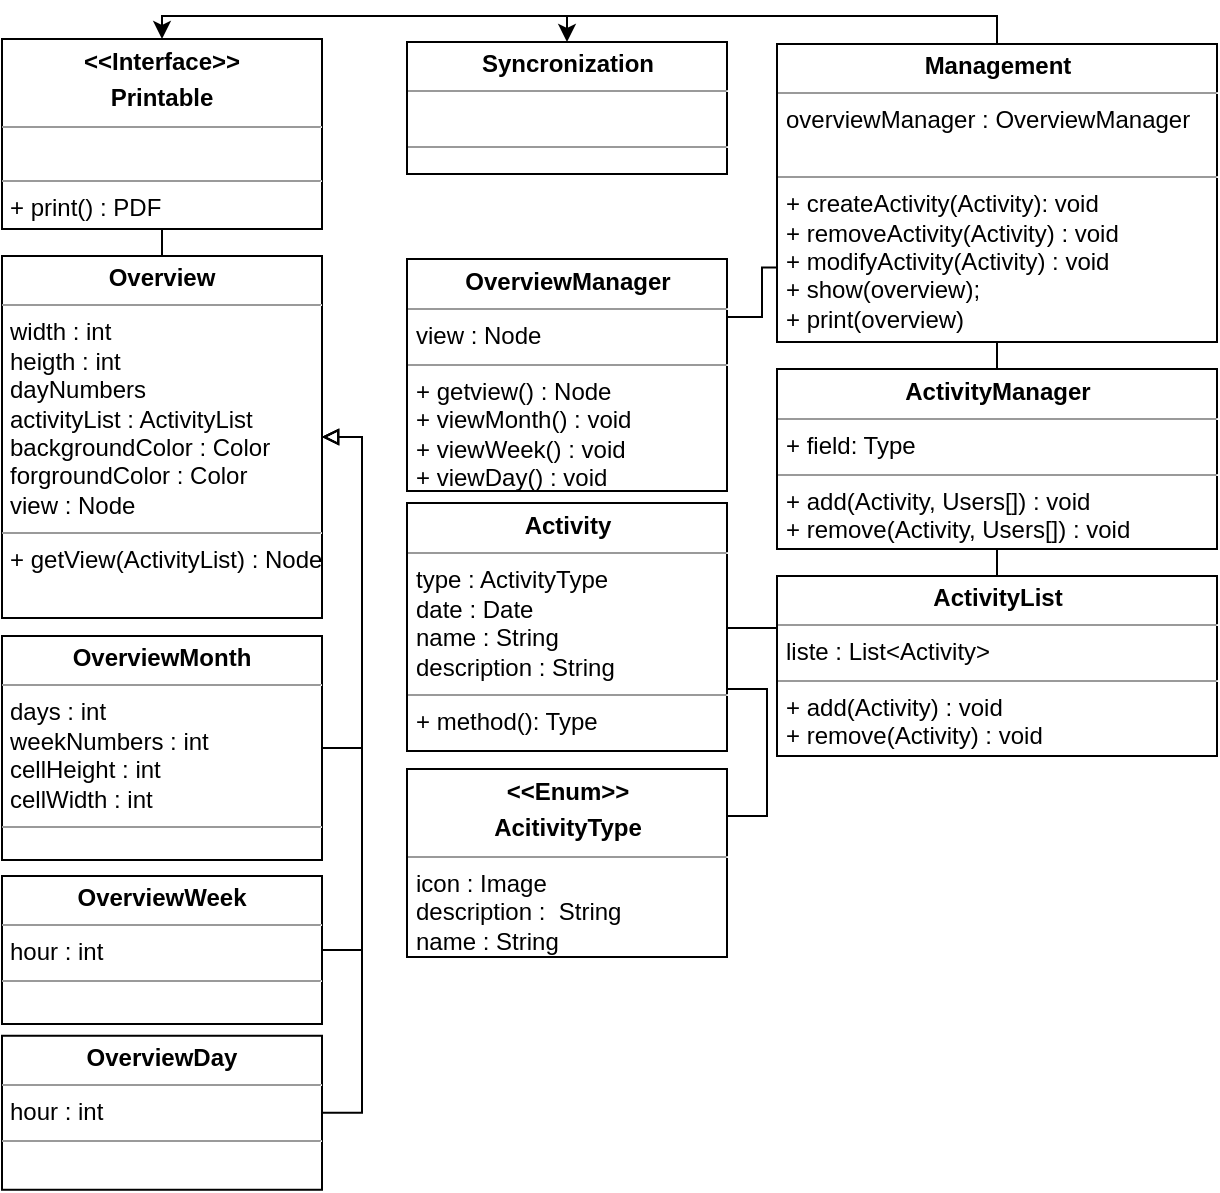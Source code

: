 <mxfile version="10.6.7" type="device"><diagram id="hVYSwgxLlDF7QMlxKPo8" name="Page-1"><mxGraphModel dx="687" dy="410" grid="1" gridSize="10" guides="1" tooltips="1" connect="1" arrows="1" fold="1" page="1" pageScale="1" pageWidth="827" pageHeight="1169" math="0" shadow="0"><root><mxCell id="0"/><mxCell id="1" parent="0"/><mxCell id="LyZfYcnfDDyOq66HodKc-29" value="&lt;p style=&quot;margin: 0px ; margin-top: 4px ; text-align: center&quot;&gt;&lt;b&gt;Overview&lt;/b&gt;&lt;/p&gt;&lt;hr size=&quot;1&quot;&gt;&lt;p style=&quot;margin: 0px ; margin-left: 4px&quot;&gt;width : int&lt;/p&gt;&lt;p style=&quot;margin: 0px ; margin-left: 4px&quot;&gt;heigth : int&lt;/p&gt;&lt;p style=&quot;margin: 0px ; margin-left: 4px&quot;&gt;dayNumbers&lt;/p&gt;&lt;p style=&quot;margin: 0px ; margin-left: 4px&quot;&gt;activityList : ActivityList&lt;/p&gt;&lt;p style=&quot;margin: 0px ; margin-left: 4px&quot;&gt;backgroundColor : Color&lt;/p&gt;&lt;p style=&quot;margin: 0px ; margin-left: 4px&quot;&gt;forgroundColor : Color&lt;/p&gt;&lt;p style=&quot;margin: 0px ; margin-left: 4px&quot;&gt;view : Node&lt;/p&gt;&lt;hr size=&quot;1&quot;&gt;&lt;p style=&quot;margin: 0px ; margin-left: 4px&quot;&gt;+ getView(ActivityList) : Node&lt;/p&gt;" style="verticalAlign=top;align=left;overflow=fill;fontSize=12;fontFamily=Helvetica;html=1;" parent="1" vertex="1"><mxGeometry x="210" y="190" width="160" height="181" as="geometry"/></mxCell><mxCell id="r7C2zYb-fuSxe6C6XUf2-24" style="edgeStyle=orthogonalEdgeStyle;rounded=0;jumpStyle=arc;orthogonalLoop=1;jettySize=auto;html=1;exitX=1;exitY=0.5;exitDx=0;exitDy=0;entryX=1;entryY=0.5;entryDx=0;entryDy=0;endArrow=block;endFill=0;" parent="1" source="LyZfYcnfDDyOq66HodKc-31" target="LyZfYcnfDDyOq66HodKc-29" edge="1"><mxGeometry relative="1" as="geometry"/></mxCell><mxCell id="LyZfYcnfDDyOq66HodKc-31" value="&lt;p style=&quot;margin: 0px ; margin-top: 4px ; text-align: center&quot;&gt;&lt;b&gt;OverviewMonth&lt;/b&gt;&lt;/p&gt;&lt;hr size=&quot;1&quot;&gt;&lt;p style=&quot;margin: 0px ; margin-left: 4px&quot;&gt;days : int&lt;/p&gt;&lt;p style=&quot;margin: 0px ; margin-left: 4px&quot;&gt;weekNumbers : int&lt;/p&gt;&lt;p style=&quot;margin: 0px ; margin-left: 4px&quot;&gt;cellHeight : int&lt;/p&gt;&lt;p style=&quot;margin: 0px ; margin-left: 4px&quot;&gt;cellWidth : int&lt;/p&gt;&lt;hr size=&quot;1&quot;&gt;&lt;p style=&quot;margin: 0px ; margin-left: 4px&quot;&gt;&lt;br&gt;&lt;/p&gt;" style="verticalAlign=top;align=left;overflow=fill;fontSize=12;fontFamily=Helvetica;html=1;" parent="1" vertex="1"><mxGeometry x="210" y="380" width="160" height="112" as="geometry"/></mxCell><mxCell id="r7C2zYb-fuSxe6C6XUf2-22" style="edgeStyle=orthogonalEdgeStyle;rounded=0;jumpStyle=arc;orthogonalLoop=1;jettySize=auto;html=1;exitX=1;exitY=0.5;exitDx=0;exitDy=0;entryX=1;entryY=0.5;entryDx=0;entryDy=0;endArrow=block;endFill=0;" parent="1" source="LyZfYcnfDDyOq66HodKc-32" target="LyZfYcnfDDyOq66HodKc-29" edge="1"><mxGeometry relative="1" as="geometry"/></mxCell><mxCell id="LyZfYcnfDDyOq66HodKc-32" value="&lt;p style=&quot;margin: 0px ; margin-top: 4px ; text-align: center&quot;&gt;&lt;b&gt;OverviewWeek&lt;/b&gt;&lt;/p&gt;&lt;hr size=&quot;1&quot;&gt;&lt;p style=&quot;margin: 0px ; margin-left: 4px&quot;&gt;hour : int&lt;/p&gt;&lt;hr size=&quot;1&quot;&gt;&lt;p style=&quot;margin: 0px ; margin-left: 4px&quot;&gt;&lt;br&gt;&lt;/p&gt;" style="verticalAlign=top;align=left;overflow=fill;fontSize=12;fontFamily=Helvetica;html=1;" parent="1" vertex="1"><mxGeometry x="210" y="500" width="160" height="74" as="geometry"/></mxCell><mxCell id="r7C2zYb-fuSxe6C6XUf2-21" style="edgeStyle=orthogonalEdgeStyle;rounded=0;jumpStyle=arc;orthogonalLoop=1;jettySize=auto;html=1;exitX=1;exitY=0.5;exitDx=0;exitDy=0;entryX=1;entryY=0.5;entryDx=0;entryDy=0;endArrow=block;endFill=0;" parent="1" source="LyZfYcnfDDyOq66HodKc-33" target="LyZfYcnfDDyOq66HodKc-29" edge="1"><mxGeometry relative="1" as="geometry"><Array as="points"><mxPoint x="390" y="619"/><mxPoint x="390" y="281"/></Array></mxGeometry></mxCell><mxCell id="LyZfYcnfDDyOq66HodKc-33" value="&lt;p style=&quot;margin: 0px ; margin-top: 4px ; text-align: center&quot;&gt;&lt;b&gt;OverviewDay&lt;/b&gt;&lt;/p&gt;&lt;hr size=&quot;1&quot;&gt;&lt;p style=&quot;margin: 0px ; margin-left: 4px&quot;&gt;hour : int&lt;/p&gt;&lt;hr size=&quot;1&quot;&gt;&lt;p style=&quot;margin: 0px ; margin-left: 4px&quot;&gt;&lt;br&gt;&lt;/p&gt;" style="verticalAlign=top;align=left;overflow=fill;fontSize=12;fontFamily=Helvetica;html=1;" parent="1" vertex="1"><mxGeometry x="210" y="579.882" width="160" height="77" as="geometry"/></mxCell><mxCell id="r7C2zYb-fuSxe6C6XUf2-16" style="edgeStyle=orthogonalEdgeStyle;rounded=0;jumpStyle=arc;orthogonalLoop=1;jettySize=auto;html=1;exitX=0;exitY=0.75;exitDx=0;exitDy=0;entryX=1;entryY=0.25;entryDx=0;entryDy=0;endArrow=none;endFill=0;" parent="1" source="LyZfYcnfDDyOq66HodKc-39" target="r7C2zYb-fuSxe6C6XUf2-2" edge="1"><mxGeometry relative="1" as="geometry"><Array as="points"><mxPoint x="590" y="196"/><mxPoint x="590" y="220"/></Array></mxGeometry></mxCell><mxCell id="r7C2zYb-fuSxe6C6XUf2-17" style="edgeStyle=orthogonalEdgeStyle;rounded=0;jumpStyle=arc;orthogonalLoop=1;jettySize=auto;html=1;exitX=0.5;exitY=1;exitDx=0;exitDy=0;entryX=0.5;entryY=0;entryDx=0;entryDy=0;endArrow=none;endFill=0;" parent="1" source="LyZfYcnfDDyOq66HodKc-39" target="r7C2zYb-fuSxe6C6XUf2-7" edge="1"><mxGeometry relative="1" as="geometry"><Array as="points"><mxPoint x="707" y="240"/><mxPoint x="707" y="240"/></Array></mxGeometry></mxCell><mxCell id="AndA0HDg8QC1Ehvzsknj-3" style="edgeStyle=orthogonalEdgeStyle;rounded=0;orthogonalLoop=1;jettySize=auto;html=1;exitX=0.5;exitY=0;exitDx=0;exitDy=0;entryX=0.5;entryY=0;entryDx=0;entryDy=0;" edge="1" parent="1" source="LyZfYcnfDDyOq66HodKc-39" target="I6VxKLBYUsmnOWTc7t6p-1"><mxGeometry relative="1" as="geometry"><Array as="points"><mxPoint x="707" y="70"/><mxPoint x="290" y="70"/></Array></mxGeometry></mxCell><mxCell id="AndA0HDg8QC1Ehvzsknj-4" style="edgeStyle=orthogonalEdgeStyle;rounded=0;orthogonalLoop=1;jettySize=auto;html=1;exitX=0.5;exitY=0;exitDx=0;exitDy=0;entryX=0.5;entryY=0;entryDx=0;entryDy=0;" edge="1" parent="1" source="LyZfYcnfDDyOq66HodKc-39" target="I6VxKLBYUsmnOWTc7t6p-3"><mxGeometry relative="1" as="geometry"><Array as="points"><mxPoint x="707" y="70"/><mxPoint x="493" y="70"/></Array></mxGeometry></mxCell><mxCell id="LyZfYcnfDDyOq66HodKc-39" value="&lt;p style=&quot;margin: 0px ; margin-top: 4px ; text-align: center&quot;&gt;&lt;b&gt;Management&lt;/b&gt;&lt;/p&gt;&lt;hr size=&quot;1&quot;&gt;&lt;p style=&quot;margin: 0px ; margin-left: 4px&quot;&gt;overviewManager : OverviewManager&lt;/p&gt;&lt;p style=&quot;margin: 0px ; margin-left: 4px&quot;&gt;&lt;br&gt;&lt;/p&gt;&lt;hr size=&quot;1&quot;&gt;&lt;p style=&quot;margin: 0px ; margin-left: 4px&quot;&gt;+ createActivity(Activity): void&lt;/p&gt;&lt;p style=&quot;margin: 0px ; margin-left: 4px&quot;&gt;+ removeActivity(Activity) : void&lt;/p&gt;&lt;p style=&quot;margin: 0px ; margin-left: 4px&quot;&gt;+ modifyActivity(Activity) : void&lt;/p&gt;&lt;p style=&quot;margin: 0px ; margin-left: 4px&quot;&gt;+ show(overview);&lt;/p&gt;&lt;p style=&quot;margin: 0px ; margin-left: 4px&quot;&gt;+ print(overview)&lt;/p&gt;" style="verticalAlign=top;align=left;overflow=fill;fontSize=12;fontFamily=Helvetica;html=1;" parent="1" vertex="1"><mxGeometry x="597.5" y="84" width="220" height="149" as="geometry"/></mxCell><mxCell id="r7C2zYb-fuSxe6C6XUf2-30" style="edgeStyle=orthogonalEdgeStyle;rounded=0;jumpStyle=arc;orthogonalLoop=1;jettySize=auto;html=1;exitX=0.5;exitY=1;exitDx=0;exitDy=0;entryX=0.5;entryY=0;entryDx=0;entryDy=0;endArrow=none;endFill=0;" parent="1" source="I6VxKLBYUsmnOWTc7t6p-1" target="LyZfYcnfDDyOq66HodKc-29" edge="1"><mxGeometry relative="1" as="geometry"><Array as="points"><mxPoint x="290" y="190"/><mxPoint x="290" y="190"/></Array></mxGeometry></mxCell><mxCell id="I6VxKLBYUsmnOWTc7t6p-1" value="&lt;p style=&quot;margin: 0px ; margin-top: 4px ; text-align: center&quot;&gt;&lt;b&gt;&amp;lt;&amp;lt;Interface&amp;gt;&amp;gt;&lt;/b&gt;&lt;/p&gt;&lt;p style=&quot;margin: 0px ; margin-top: 4px ; text-align: center&quot;&gt;&lt;b&gt;Printable&lt;/b&gt;&lt;/p&gt;&lt;hr size=&quot;1&quot;&gt;&lt;p style=&quot;margin: 0px ; margin-left: 4px&quot;&gt;&lt;br&gt;&lt;/p&gt;&lt;hr size=&quot;1&quot;&gt;&lt;p style=&quot;margin: 0px ; margin-left: 4px&quot;&gt;+ print() : PDF&lt;/p&gt;" style="verticalAlign=top;align=left;overflow=fill;fontSize=12;fontFamily=Helvetica;html=1;" parent="1" vertex="1"><mxGeometry x="210" y="81.5" width="160" height="95" as="geometry"/></mxCell><mxCell id="I6VxKLBYUsmnOWTc7t6p-3" value="&lt;p style=&quot;margin: 0px ; margin-top: 4px ; text-align: center&quot;&gt;&lt;b&gt;Syncronization&lt;/b&gt;&lt;/p&gt;&lt;hr size=&quot;1&quot;&gt;&lt;p style=&quot;margin: 0px ; margin-left: 4px&quot;&gt;&lt;br&gt;&lt;/p&gt;&lt;hr size=&quot;1&quot;&gt;&lt;p style=&quot;margin: 0px ; margin-left: 4px&quot;&gt;&lt;br&gt;&lt;/p&gt;" style="verticalAlign=top;align=left;overflow=fill;fontSize=12;fontFamily=Helvetica;html=1;" parent="1" vertex="1"><mxGeometry x="412.5" y="83" width="160" height="66" as="geometry"/></mxCell><mxCell id="r7C2zYb-fuSxe6C6XUf2-2" value="&lt;p style=&quot;margin: 0px ; margin-top: 4px ; text-align: center&quot;&gt;&lt;b&gt;OverviewManager&lt;/b&gt;&lt;/p&gt;&lt;hr size=&quot;1&quot;&gt;&lt;p style=&quot;margin: 0px ; margin-left: 4px&quot;&gt;view : Node&lt;/p&gt;&lt;hr size=&quot;1&quot;&gt;&lt;p style=&quot;margin: 0px ; margin-left: 4px&quot;&gt;+ getview() : Node&lt;/p&gt;&lt;p style=&quot;margin: 0px ; margin-left: 4px&quot;&gt;+ viewMonth() : void&lt;/p&gt;&lt;p style=&quot;margin: 0px ; margin-left: 4px&quot;&gt;+ viewWeek() : void&lt;/p&gt;&lt;p style=&quot;margin: 0px ; margin-left: 4px&quot;&gt;+ viewDay() : void&lt;/p&gt;" style="verticalAlign=top;align=left;overflow=fill;fontSize=12;fontFamily=Helvetica;html=1;" parent="1" vertex="1"><mxGeometry x="412.5" y="191.5" width="160" height="116" as="geometry"/></mxCell><mxCell id="r7C2zYb-fuSxe6C6XUf2-18" style="edgeStyle=orthogonalEdgeStyle;rounded=0;jumpStyle=arc;orthogonalLoop=1;jettySize=auto;html=1;exitX=0.5;exitY=1;exitDx=0;exitDy=0;entryX=0.5;entryY=0;entryDx=0;entryDy=0;endArrow=none;endFill=0;" parent="1" source="r7C2zYb-fuSxe6C6XUf2-7" target="r7C2zYb-fuSxe6C6XUf2-14" edge="1"><mxGeometry relative="1" as="geometry"/></mxCell><mxCell id="r7C2zYb-fuSxe6C6XUf2-7" value="&lt;p style=&quot;margin: 0px ; margin-top: 4px ; text-align: center&quot;&gt;&lt;b&gt;ActivityManager&lt;/b&gt;&lt;/p&gt;&lt;hr size=&quot;1&quot;&gt;&lt;p style=&quot;margin: 0px ; margin-left: 4px&quot;&gt;+ field: Type&lt;/p&gt;&lt;hr size=&quot;1&quot;&gt;&lt;p style=&quot;margin: 0px ; margin-left: 4px&quot;&gt;+ add(Activity, Users[]) : void&lt;br&gt;+ remove(Activity, Users[]) : void&lt;br&gt;&lt;/p&gt;&lt;div&gt;&lt;br&gt;&lt;/div&gt;" style="verticalAlign=top;align=left;overflow=fill;fontSize=12;fontFamily=Helvetica;html=1;" parent="1" vertex="1"><mxGeometry x="597.5" y="246.5" width="220" height="90" as="geometry"/></mxCell><mxCell id="r7C2zYb-fuSxe6C6XUf2-9" value="&lt;p style=&quot;margin: 0px ; margin-top: 4px ; text-align: center&quot;&gt;&lt;b&gt;&amp;lt;&amp;lt;Enum&amp;gt;&amp;gt;&lt;/b&gt;&lt;/p&gt;&lt;p style=&quot;margin: 0px ; margin-top: 4px ; text-align: center&quot;&gt;&lt;b&gt;AcitivityType&lt;/b&gt;&lt;/p&gt;&lt;hr size=&quot;1&quot;&gt;&lt;p style=&quot;margin: 0px ; margin-left: 4px&quot;&gt;icon : Image&lt;br&gt;description :&amp;nbsp; String&lt;br&gt;name : String&lt;br&gt;&lt;/p&gt;&lt;hr size=&quot;1&quot;&gt;&lt;p style=&quot;margin: 0px ; margin-left: 4px&quot;&gt;+ method(): Type&lt;/p&gt;" style="verticalAlign=top;align=left;overflow=fill;fontSize=12;fontFamily=Helvetica;html=1;" parent="1" vertex="1"><mxGeometry x="412.5" y="446.5" width="160" height="94" as="geometry"/></mxCell><mxCell id="r7C2zYb-fuSxe6C6XUf2-20" style="edgeStyle=orthogonalEdgeStyle;rounded=0;jumpStyle=arc;orthogonalLoop=1;jettySize=auto;html=1;exitX=1;exitY=0.75;exitDx=0;exitDy=0;entryX=1;entryY=0.25;entryDx=0;entryDy=0;endArrow=none;endFill=0;" parent="1" source="r7C2zYb-fuSxe6C6XUf2-12" target="r7C2zYb-fuSxe6C6XUf2-9" edge="1"><mxGeometry relative="1" as="geometry"/></mxCell><mxCell id="r7C2zYb-fuSxe6C6XUf2-12" value="&lt;p style=&quot;margin: 0px ; margin-top: 4px ; text-align: center&quot;&gt;&lt;b&gt;Activity&lt;/b&gt;&lt;/p&gt;&lt;hr size=&quot;1&quot;&gt;&lt;p style=&quot;margin: 0px ; margin-left: 4px&quot;&gt;type : ActivityType&lt;/p&gt;&lt;p style=&quot;margin: 0px ; margin-left: 4px&quot;&gt;date : Date&lt;/p&gt;&lt;p style=&quot;margin: 0px ; margin-left: 4px&quot;&gt;name : String&lt;/p&gt;&lt;p style=&quot;margin: 0px ; margin-left: 4px&quot;&gt;description : String&lt;/p&gt;&lt;hr size=&quot;1&quot;&gt;&lt;p style=&quot;margin: 0px ; margin-left: 4px&quot;&gt;+ method(): Type&lt;/p&gt;" style="verticalAlign=top;align=left;overflow=fill;fontSize=12;fontFamily=Helvetica;html=1;" parent="1" vertex="1"><mxGeometry x="412.5" y="313.5" width="160" height="124" as="geometry"/></mxCell><mxCell id="AndA0HDg8QC1Ehvzsknj-6" style="edgeStyle=orthogonalEdgeStyle;rounded=0;orthogonalLoop=1;jettySize=auto;html=1;endArrow=none;endFill=0;" edge="1" parent="1" target="r7C2zYb-fuSxe6C6XUf2-12"><mxGeometry relative="1" as="geometry"><mxPoint x="597" y="376" as="sourcePoint"/><Array as="points"><mxPoint x="590" y="376"/><mxPoint x="590" y="376"/></Array></mxGeometry></mxCell><mxCell id="r7C2zYb-fuSxe6C6XUf2-14" value="&lt;p style=&quot;margin: 0px ; margin-top: 4px ; text-align: center&quot;&gt;&lt;b&gt;ActivityList&lt;/b&gt;&lt;/p&gt;&lt;hr size=&quot;1&quot;&gt;&lt;p style=&quot;margin: 0px ; margin-left: 4px&quot;&gt;liste : List&amp;lt;Activity&amp;gt;&lt;/p&gt;&lt;hr size=&quot;1&quot;&gt;&lt;p style=&quot;margin: 0px ; margin-left: 4px&quot;&gt;+ add(Activity) : void&lt;br&gt;+ remove(Activity) : void&lt;br&gt;&lt;/p&gt;" style="verticalAlign=top;align=left;overflow=fill;fontSize=12;fontFamily=Helvetica;html=1;" parent="1" vertex="1"><mxGeometry x="597.5" y="350" width="220" height="90" as="geometry"/></mxCell></root></mxGraphModel></diagram></mxfile>
